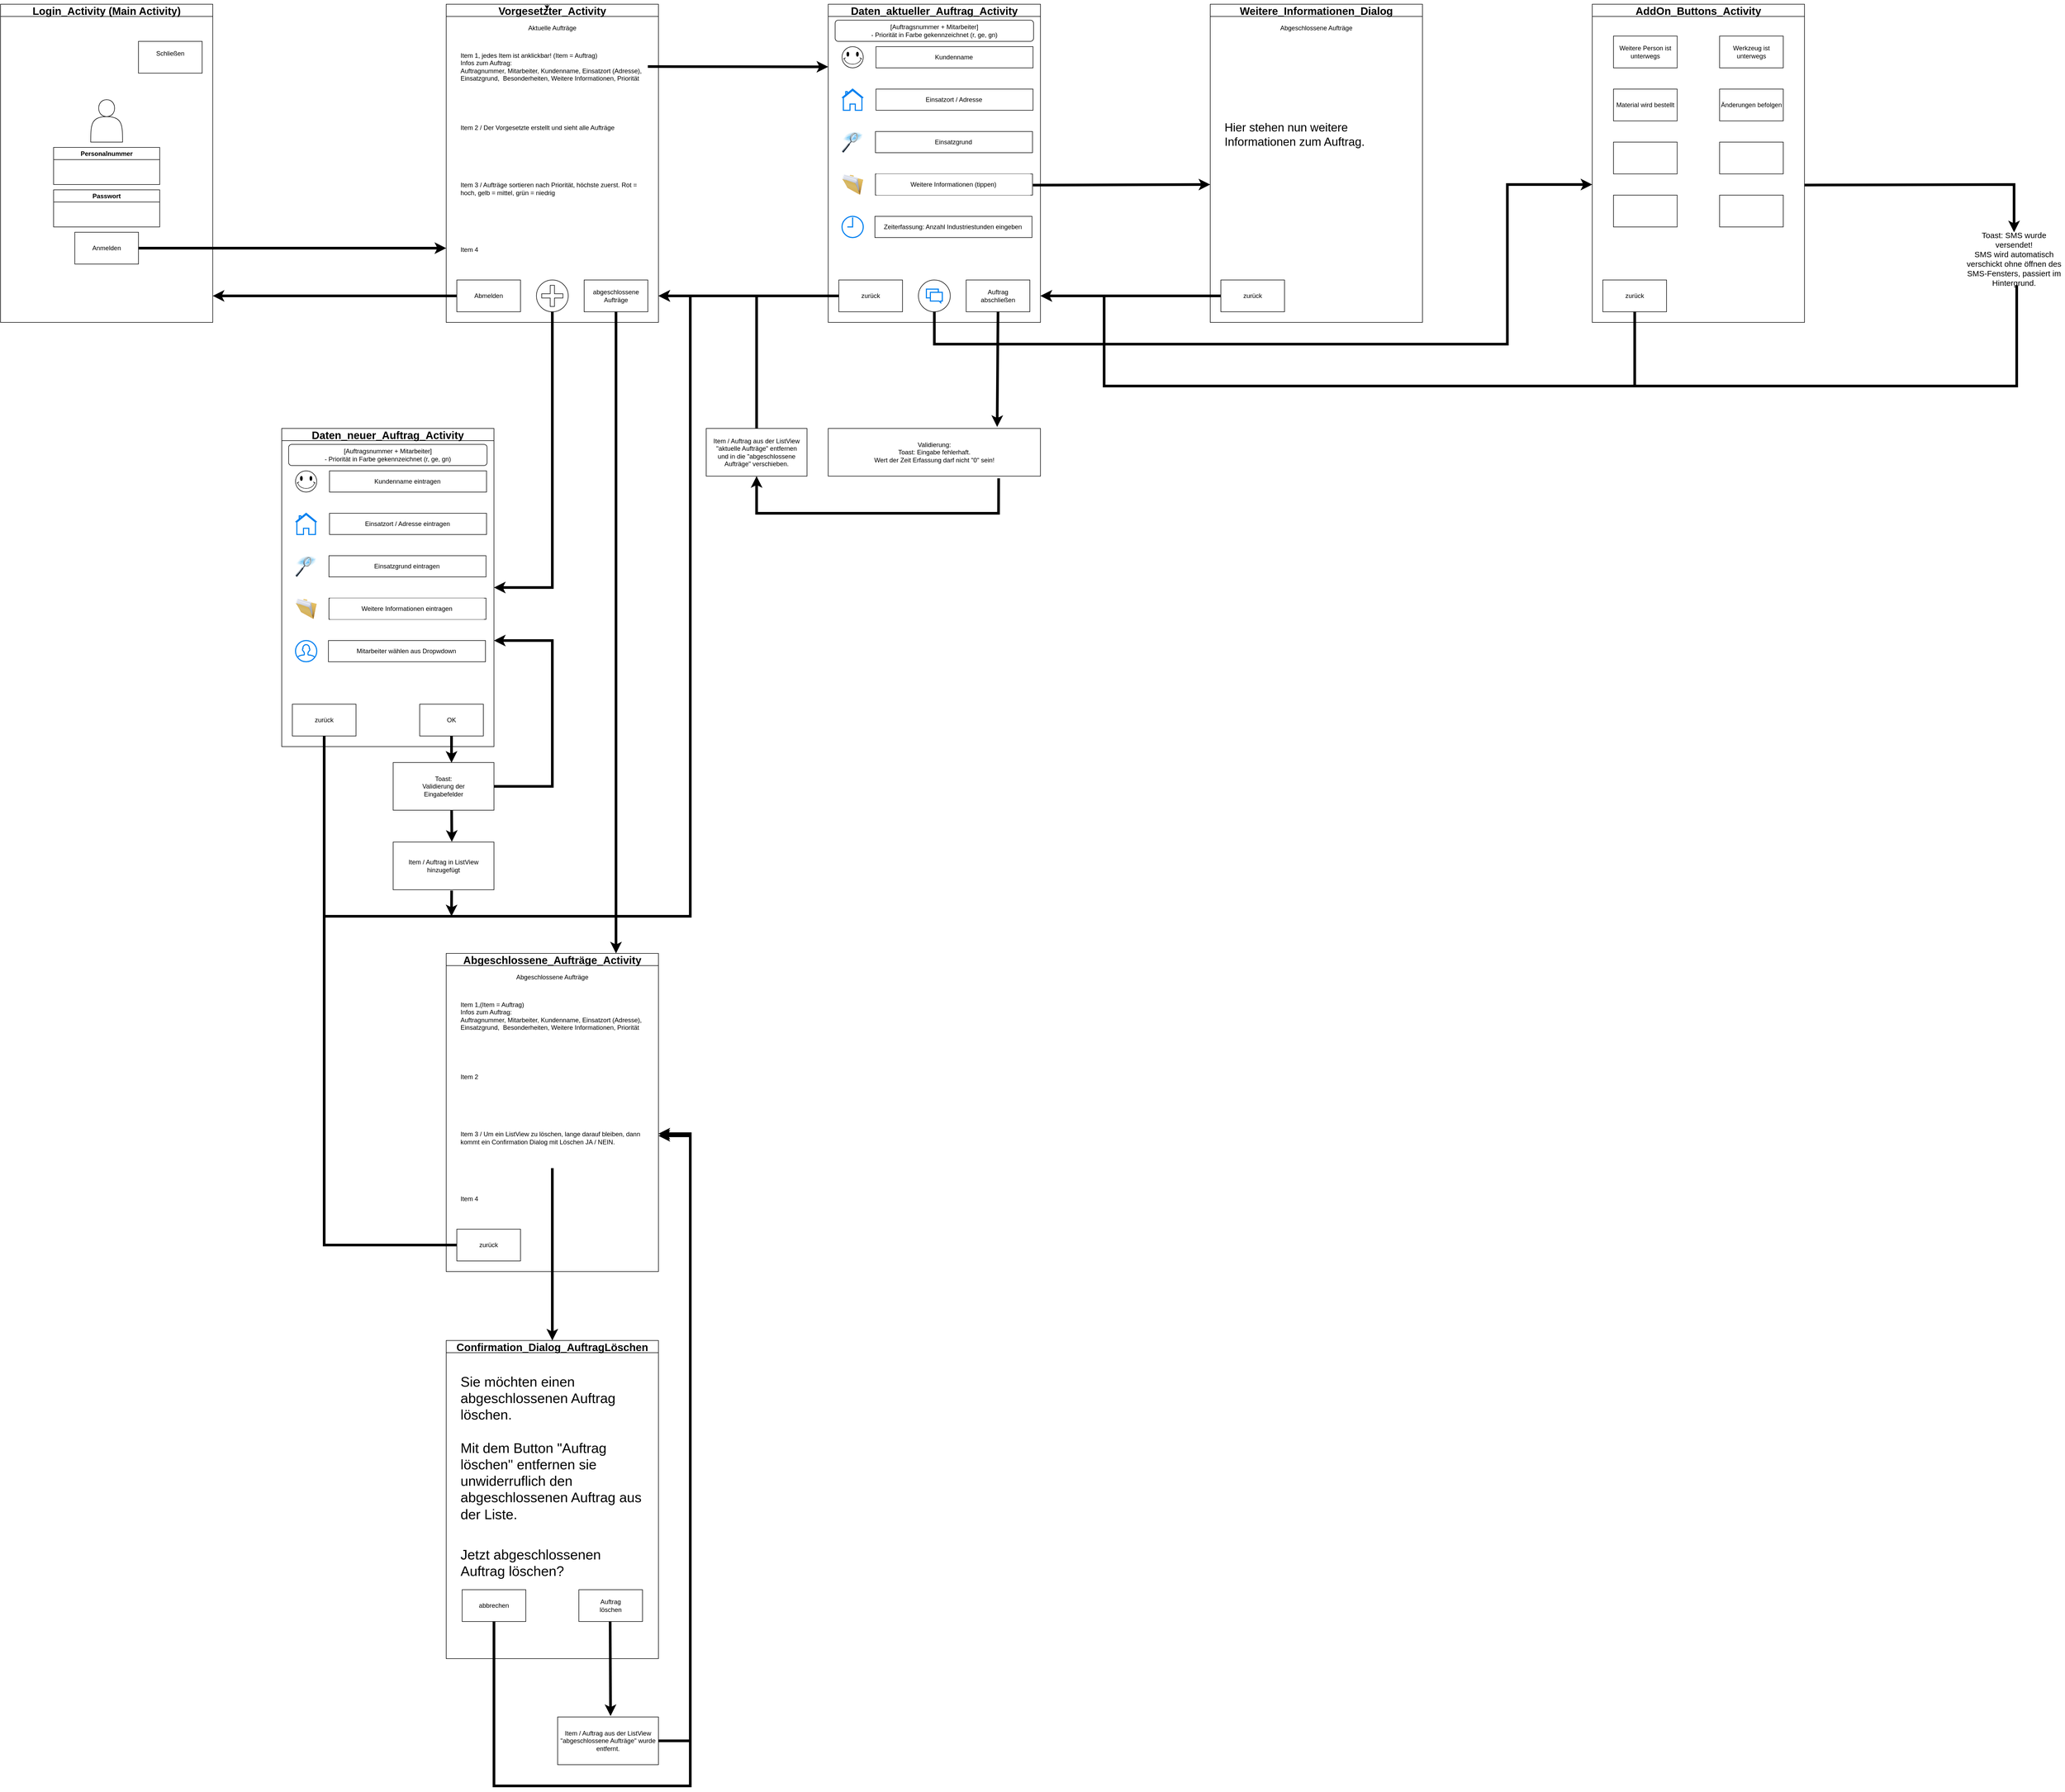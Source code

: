 <mxfile version="27.1.1">
  <diagram name="Seite-1" id="q45klhuyzcTbM1bhxWnL">
    <mxGraphModel dx="1426" dy="825" grid="1" gridSize="10" guides="1" tooltips="1" connect="1" arrows="1" fold="1" page="1" pageScale="1" pageWidth="827" pageHeight="1169" math="0" shadow="0">
      <root>
        <mxCell id="0" />
        <mxCell id="1" parent="0" />
        <mxCell id="BAsy4r-Fp_admPy9bLmb-1" value="&lt;font style=&quot;font-size: 20px;&quot;&gt;Login_Activity (Main Activity)&lt;/font&gt;" style="swimlane;whiteSpace=wrap;html=1;" parent="1" vertex="1">
          <mxGeometry x="80" y="40" width="400" height="600" as="geometry" />
        </mxCell>
        <mxCell id="BAsy4r-Fp_admPy9bLmb-2" value="" style="shape=actor;whiteSpace=wrap;html=1;" parent="BAsy4r-Fp_admPy9bLmb-1" vertex="1">
          <mxGeometry x="170" y="180" width="60" height="80" as="geometry" />
        </mxCell>
        <mxCell id="BAsy4r-Fp_admPy9bLmb-3" value="Personalnummer" style="swimlane;whiteSpace=wrap;html=1;startSize=23;" parent="BAsy4r-Fp_admPy9bLmb-1" vertex="1">
          <mxGeometry x="100" y="270" width="200" height="70" as="geometry" />
        </mxCell>
        <mxCell id="BAsy4r-Fp_admPy9bLmb-4" value="Passwort" style="swimlane;whiteSpace=wrap;html=1;" parent="BAsy4r-Fp_admPy9bLmb-1" vertex="1">
          <mxGeometry x="100" y="350" width="200" height="70" as="geometry" />
        </mxCell>
        <mxCell id="BAsy4r-Fp_admPy9bLmb-19" value="Anmelden" style="rounded=0;whiteSpace=wrap;html=1;" parent="BAsy4r-Fp_admPy9bLmb-1" vertex="1">
          <mxGeometry x="140" y="430" width="120" height="60" as="geometry" />
        </mxCell>
        <mxCell id="4zlEaKANR4coaXXzDVKp-1" value="Schließen&lt;div&gt;&lt;br&gt;&lt;/div&gt;" style="rounded=0;whiteSpace=wrap;html=1;" vertex="1" parent="BAsy4r-Fp_admPy9bLmb-1">
          <mxGeometry x="260" y="70" width="120" height="60" as="geometry" />
        </mxCell>
        <mxCell id="BAsy4r-Fp_admPy9bLmb-5" value="&lt;font style=&quot;font-size: 20px;&quot;&gt;Vorgesetzt&lt;/font&gt;&lt;span style=&quot;font-size: 20px; background-color: transparent; color: light-dark(rgb(0, 0, 0), rgb(255, 255, 255));&quot;&gt;er_Activity&lt;/span&gt;" style="swimlane;whiteSpace=wrap;html=1;" parent="1" vertex="1">
          <mxGeometry x="920" y="40" width="400" height="600" as="geometry" />
        </mxCell>
        <mxCell id="BAsy4r-Fp_admPy9bLmb-6" value="" style="shape=table;startSize=0;container=1;collapsible=0;childLayout=tableLayout;fontSize=11;fillColor=none;strokeColor=none;" parent="BAsy4r-Fp_admPy9bLmb-5" vertex="1">
          <mxGeometry x="20" y="60" width="360" height="460" as="geometry" />
        </mxCell>
        <mxCell id="BAsy4r-Fp_admPy9bLmb-7" value="" style="shape=tableRow;horizontal=0;startSize=0;swimlaneHead=0;swimlaneBody=0;strokeColor=inherit;top=0;left=0;bottom=0;right=0;collapsible=0;dropTarget=0;fillColor=light-dark(#FFFFFF,#E6D0DE);points=[[0,0.5],[1,0.5]];portConstraint=eastwest;fontSize=16;" parent="BAsy4r-Fp_admPy9bLmb-6" vertex="1">
          <mxGeometry width="360" height="115" as="geometry" />
        </mxCell>
        <mxCell id="BAsy4r-Fp_admPy9bLmb-8" value="Item 1, jedes Item ist anklickbar! (Item = Auftrag)&lt;br&gt;Infos zum Auftrag:&lt;br&gt;Auftragnummer, Mitarbeiter, Kundenname, Einsatzort (Adresse), Einsatzgrund,&amp;nbsp; Besonderheiten, Weitere Informationen, Priorität" style="shape=partialRectangle;html=1;whiteSpace=wrap;connectable=0;strokeColor=inherit;overflow=hidden;fillColor=none;top=0;left=0;bottom=0;right=0;pointerEvents=1;fontSize=12;align=left;spacingLeft=5;fontColor=light-dark(#000000,#000000);" parent="BAsy4r-Fp_admPy9bLmb-7" vertex="1">
          <mxGeometry width="360" height="115" as="geometry">
            <mxRectangle width="360" height="115" as="alternateBounds" />
          </mxGeometry>
        </mxCell>
        <mxCell id="BAsy4r-Fp_admPy9bLmb-9" value="" style="shape=tableRow;horizontal=0;startSize=0;swimlaneHead=0;swimlaneBody=0;strokeColor=inherit;top=0;left=0;bottom=0;right=0;collapsible=0;dropTarget=0;fillColor=none;points=[[0,0.5],[1,0.5]];portConstraint=eastwest;fontSize=16;" parent="BAsy4r-Fp_admPy9bLmb-6" vertex="1">
          <mxGeometry y="115" width="360" height="115" as="geometry" />
        </mxCell>
        <mxCell id="BAsy4r-Fp_admPy9bLmb-10" value="Item 2 / Der Vorgesetzte erstellt und sieht alle Aufträge" style="shape=partialRectangle;html=1;whiteSpace=wrap;connectable=0;strokeColor=inherit;overflow=hidden;fillColor=none;top=0;left=0;bottom=0;right=0;pointerEvents=1;fontSize=12;align=left;spacingLeft=5;" parent="BAsy4r-Fp_admPy9bLmb-9" vertex="1">
          <mxGeometry width="360" height="115" as="geometry">
            <mxRectangle width="360" height="115" as="alternateBounds" />
          </mxGeometry>
        </mxCell>
        <mxCell id="BAsy4r-Fp_admPy9bLmb-11" value="" style="shape=tableRow;horizontal=0;startSize=0;swimlaneHead=0;swimlaneBody=0;strokeColor=inherit;top=0;left=0;bottom=0;right=0;collapsible=0;dropTarget=0;fillColor=none;points=[[0,0.5],[1,0.5]];portConstraint=eastwest;fontSize=16;" parent="BAsy4r-Fp_admPy9bLmb-6" vertex="1">
          <mxGeometry y="230" width="360" height="115" as="geometry" />
        </mxCell>
        <mxCell id="BAsy4r-Fp_admPy9bLmb-12" value="Item 3 / Aufträge sortieren nach Priorität, höchste zuerst. Rot = hoch, gelb = mittel, grün = niedrig" style="shape=partialRectangle;html=1;whiteSpace=wrap;connectable=0;strokeColor=inherit;overflow=hidden;fillColor=none;top=0;left=0;bottom=0;right=0;pointerEvents=1;fontSize=12;align=left;spacingLeft=5;" parent="BAsy4r-Fp_admPy9bLmb-11" vertex="1">
          <mxGeometry width="360" height="115" as="geometry">
            <mxRectangle width="360" height="115" as="alternateBounds" />
          </mxGeometry>
        </mxCell>
        <mxCell id="BAsy4r-Fp_admPy9bLmb-13" style="shape=tableRow;horizontal=0;startSize=0;swimlaneHead=0;swimlaneBody=0;strokeColor=inherit;top=0;left=0;bottom=0;right=0;collapsible=0;dropTarget=0;fillColor=none;points=[[0,0.5],[1,0.5]];portConstraint=eastwest;fontSize=16;" parent="BAsy4r-Fp_admPy9bLmb-6" vertex="1">
          <mxGeometry y="345" width="360" height="115" as="geometry" />
        </mxCell>
        <mxCell id="BAsy4r-Fp_admPy9bLmb-14" value="Item 4" style="shape=partialRectangle;html=1;whiteSpace=wrap;connectable=0;strokeColor=inherit;overflow=hidden;fillColor=none;top=0;left=0;bottom=0;right=0;pointerEvents=1;fontSize=12;align=left;spacingLeft=5;" parent="BAsy4r-Fp_admPy9bLmb-13" vertex="1">
          <mxGeometry width="360" height="115" as="geometry">
            <mxRectangle width="360" height="115" as="alternateBounds" />
          </mxGeometry>
        </mxCell>
        <mxCell id="BAsy4r-Fp_admPy9bLmb-15" value="Aktuelle Aufträge" style="text;html=1;align=center;verticalAlign=middle;whiteSpace=wrap;rounded=0;" parent="BAsy4r-Fp_admPy9bLmb-5" vertex="1">
          <mxGeometry x="90" y="30" width="220" height="30" as="geometry" />
        </mxCell>
        <mxCell id="BAsy4r-Fp_admPy9bLmb-16" value="" style="rounded=0;whiteSpace=wrap;html=1;" parent="BAsy4r-Fp_admPy9bLmb-5" vertex="1">
          <mxGeometry x="260" y="520" width="120" height="60" as="geometry" />
        </mxCell>
        <mxCell id="BAsy4r-Fp_admPy9bLmb-17" value="abgeschlossene Aufträge" style="text;html=1;align=center;verticalAlign=middle;whiteSpace=wrap;rounded=0;" parent="BAsy4r-Fp_admPy9bLmb-5" vertex="1">
          <mxGeometry x="290" y="535" width="60" height="30" as="geometry" />
        </mxCell>
        <mxCell id="BAsy4r-Fp_admPy9bLmb-18" value="Abmelden" style="rounded=0;whiteSpace=wrap;html=1;" parent="BAsy4r-Fp_admPy9bLmb-5" vertex="1">
          <mxGeometry x="20" y="520" width="120" height="60" as="geometry" />
        </mxCell>
        <mxCell id="dFEvGEdWLD-lWp0vgU-f-5" value="" style="ellipse;whiteSpace=wrap;html=1;aspect=fixed;" parent="BAsy4r-Fp_admPy9bLmb-5" vertex="1">
          <mxGeometry x="170" y="520" width="60" height="60" as="geometry" />
        </mxCell>
        <mxCell id="dFEvGEdWLD-lWp0vgU-f-7" value="" style="shape=cross;whiteSpace=wrap;html=1;fillColor=light-dark(#FFFFFF,#FF8000);" parent="BAsy4r-Fp_admPy9bLmb-5" vertex="1">
          <mxGeometry x="180" y="530" width="40" height="40" as="geometry" />
        </mxCell>
        <mxCell id="BAsy4r-Fp_admPy9bLmb-20" value="" style="endArrow=classic;html=1;rounded=0;exitX=1;exitY=0.5;exitDx=0;exitDy=0;strokeWidth=5;strokeColor=light-dark(#000000,#00CC00);" parent="1" source="BAsy4r-Fp_admPy9bLmb-19" edge="1">
          <mxGeometry width="50" height="50" relative="1" as="geometry">
            <mxPoint x="660" y="500" as="sourcePoint" />
            <mxPoint x="920" y="500" as="targetPoint" />
          </mxGeometry>
        </mxCell>
        <mxCell id="BAsy4r-Fp_admPy9bLmb-21" value="" style="endArrow=classic;html=1;rounded=0;strokeWidth=5;strokeColor=light-dark(#000000,#FF0000);" parent="1" edge="1">
          <mxGeometry width="50" height="50" relative="1" as="geometry">
            <mxPoint x="940" y="590" as="sourcePoint" />
            <mxPoint x="480" y="590" as="targetPoint" />
            <Array as="points" />
          </mxGeometry>
        </mxCell>
        <mxCell id="BAsy4r-Fp_admPy9bLmb-22" value="&lt;font style=&quot;font-size: 20px;&quot;&gt;Daten_aktueller_Auftrag_Activity&lt;/font&gt;" style="swimlane;whiteSpace=wrap;html=1;" parent="1" vertex="1">
          <mxGeometry x="1640" y="40" width="400" height="600" as="geometry" />
        </mxCell>
        <mxCell id="BAsy4r-Fp_admPy9bLmb-36" value="" style="rounded=0;whiteSpace=wrap;html=1;" parent="BAsy4r-Fp_admPy9bLmb-22" vertex="1">
          <mxGeometry x="20" y="520" width="120" height="60" as="geometry" />
        </mxCell>
        <mxCell id="BAsy4r-Fp_admPy9bLmb-37" value="zurück" style="text;html=1;align=center;verticalAlign=middle;whiteSpace=wrap;rounded=0;" parent="BAsy4r-Fp_admPy9bLmb-22" vertex="1">
          <mxGeometry x="50" y="535" width="60" height="30" as="geometry" />
        </mxCell>
        <mxCell id="BAsy4r-Fp_admPy9bLmb-38" value="Auftrag&lt;br&gt;abschließen" style="rounded=0;whiteSpace=wrap;html=1;" parent="BAsy4r-Fp_admPy9bLmb-22" vertex="1">
          <mxGeometry x="260" y="520" width="120" height="60" as="geometry" />
        </mxCell>
        <mxCell id="BAsy4r-Fp_admPy9bLmb-55" value="[Auftragsnummer + Mitarbeiter]&lt;div&gt;- Priorität in Farbe gekennzeichnet (r, ge, gn)&lt;/div&gt;" style="rounded=1;whiteSpace=wrap;html=1;" parent="BAsy4r-Fp_admPy9bLmb-22" vertex="1">
          <mxGeometry x="13" y="30" width="374" height="40" as="geometry" />
        </mxCell>
        <mxCell id="BAsy4r-Fp_admPy9bLmb-70" value="" style="verticalLabelPosition=bottom;verticalAlign=top;html=1;shape=mxgraph.basic.smiley" parent="BAsy4r-Fp_admPy9bLmb-22" vertex="1">
          <mxGeometry x="26" y="80" width="40" height="40" as="geometry" />
        </mxCell>
        <mxCell id="BAsy4r-Fp_admPy9bLmb-71" value="" style="verticalLabelPosition=bottom;verticalAlign=top;html=1;shape=mxgraph.basic.rect;fillColor2=none;strokeWidth=1;size=20;indent=5;" parent="BAsy4r-Fp_admPy9bLmb-22" vertex="1">
          <mxGeometry x="90" y="80" width="296" height="40" as="geometry" />
        </mxCell>
        <mxCell id="BAsy4r-Fp_admPy9bLmb-72" value="Kundenname" style="text;html=1;align=center;verticalAlign=middle;whiteSpace=wrap;rounded=0;" parent="BAsy4r-Fp_admPy9bLmb-22" vertex="1">
          <mxGeometry x="92" y="80" width="290" height="40" as="geometry" />
        </mxCell>
        <mxCell id="BAsy4r-Fp_admPy9bLmb-73" value="" style="html=1;verticalLabelPosition=bottom;align=center;labelBackgroundColor=#ffffff;verticalAlign=top;strokeWidth=2;strokeColor=#0080F0;shadow=0;dashed=0;shape=mxgraph.ios7.icons.home;" parent="BAsy4r-Fp_admPy9bLmb-22" vertex="1">
          <mxGeometry x="26" y="160" width="40" height="40" as="geometry" />
        </mxCell>
        <mxCell id="BAsy4r-Fp_admPy9bLmb-74" value="" style="verticalLabelPosition=bottom;verticalAlign=top;html=1;shape=mxgraph.basic.rect;fillColor2=none;strokeWidth=1;size=20;indent=5;" parent="BAsy4r-Fp_admPy9bLmb-22" vertex="1">
          <mxGeometry x="90" y="160" width="296" height="40" as="geometry" />
        </mxCell>
        <mxCell id="BAsy4r-Fp_admPy9bLmb-75" value="Einsatzort / Adresse" style="text;html=1;align=center;verticalAlign=middle;whiteSpace=wrap;rounded=0;" parent="BAsy4r-Fp_admPy9bLmb-22" vertex="1">
          <mxGeometry x="92" y="160" width="290" height="40" as="geometry" />
        </mxCell>
        <mxCell id="YchgpamfZrBK3KYgUq9f-1" value="" style="image;html=1;image=img/lib/clip_art/computers/Data_Filtering_128x128.png" parent="BAsy4r-Fp_admPy9bLmb-22" vertex="1">
          <mxGeometry x="26" y="240" width="40" height="40" as="geometry" />
        </mxCell>
        <mxCell id="YchgpamfZrBK3KYgUq9f-2" value="" style="verticalLabelPosition=bottom;verticalAlign=top;html=1;shape=mxgraph.basic.rect;fillColor2=none;strokeWidth=1;size=20;indent=5;" parent="BAsy4r-Fp_admPy9bLmb-22" vertex="1">
          <mxGeometry x="89" y="240" width="296" height="40" as="geometry" />
        </mxCell>
        <mxCell id="YchgpamfZrBK3KYgUq9f-3" value="Einsatzgrund" style="text;html=1;align=center;verticalAlign=middle;whiteSpace=wrap;rounded=0;" parent="BAsy4r-Fp_admPy9bLmb-22" vertex="1">
          <mxGeometry x="91" y="240" width="290" height="40" as="geometry" />
        </mxCell>
        <mxCell id="YchgpamfZrBK3KYgUq9f-4" value="" style="image;html=1;image=img/lib/clip_art/general/Full_Folder_128x128.png" parent="BAsy4r-Fp_admPy9bLmb-22" vertex="1">
          <mxGeometry x="26" y="320" width="40" height="40" as="geometry" />
        </mxCell>
        <mxCell id="YchgpamfZrBK3KYgUq9f-5" value="" style="verticalLabelPosition=bottom;verticalAlign=top;html=1;shape=mxgraph.basic.rect;fillColor2=none;strokeWidth=1;size=20;indent=5;" parent="BAsy4r-Fp_admPy9bLmb-22" vertex="1">
          <mxGeometry x="89" y="320" width="296" height="40" as="geometry" />
        </mxCell>
        <mxCell id="YchgpamfZrBK3KYgUq9f-6" value="&lt;font style=&quot;color: light-dark(rgb(0, 0, 0), rgb(0, 0, 0));&quot;&gt;Weitere Informationen (tippen)&lt;/font&gt;" style="text;html=1;align=center;verticalAlign=middle;whiteSpace=wrap;rounded=0;glass=0;shadow=0;fillColor=light-dark(#FFFFFF,#E6D0DE);" parent="BAsy4r-Fp_admPy9bLmb-22" vertex="1">
          <mxGeometry x="91" y="320" width="290" height="40" as="geometry" />
        </mxCell>
        <mxCell id="YchgpamfZrBK3KYgUq9f-8" value="" style="html=1;verticalLabelPosition=bottom;align=center;labelBackgroundColor=#ffffff;verticalAlign=top;strokeWidth=2;strokeColor=#0080F0;shadow=0;dashed=0;shape=mxgraph.ios7.icons.clock;" parent="BAsy4r-Fp_admPy9bLmb-22" vertex="1">
          <mxGeometry x="26" y="400" width="40" height="40" as="geometry" />
        </mxCell>
        <mxCell id="YchgpamfZrBK3KYgUq9f-9" value="" style="verticalLabelPosition=bottom;verticalAlign=top;html=1;shape=mxgraph.basic.rect;fillColor2=none;strokeWidth=1;size=20;indent=5;" parent="BAsy4r-Fp_admPy9bLmb-22" vertex="1">
          <mxGeometry x="88" y="400" width="296" height="40" as="geometry" />
        </mxCell>
        <mxCell id="YchgpamfZrBK3KYgUq9f-10" value="Zeiterfassung: Anzahl Industriestunden eingeben" style="text;html=1;align=center;verticalAlign=middle;whiteSpace=wrap;rounded=0;" parent="BAsy4r-Fp_admPy9bLmb-22" vertex="1">
          <mxGeometry x="90" y="400" width="290" height="40" as="geometry" />
        </mxCell>
        <mxCell id="rlCjzJ0KpCIIINyGwEyJ-18" value="" style="ellipse;whiteSpace=wrap;html=1;aspect=fixed;" parent="BAsy4r-Fp_admPy9bLmb-22" vertex="1">
          <mxGeometry x="170" y="520" width="60" height="60" as="geometry" />
        </mxCell>
        <mxCell id="rlCjzJ0KpCIIINyGwEyJ-20" value="" style="html=1;verticalLabelPosition=bottom;align=center;labelBackgroundColor=#ffffff;verticalAlign=top;strokeWidth=2;strokeColor=#0080F0;shadow=0;dashed=0;shape=mxgraph.ios7.icons.messages;" parent="BAsy4r-Fp_admPy9bLmb-22" vertex="1">
          <mxGeometry x="185" y="537.25" width="30" height="25.5" as="geometry" />
        </mxCell>
        <mxCell id="BAsy4r-Fp_admPy9bLmb-39" value="&lt;font style=&quot;font-size: 20px;&quot;&gt;Abgeschlossene_Aufträge_Activity&lt;/font&gt;" style="swimlane;whiteSpace=wrap;html=1;" parent="1" vertex="1">
          <mxGeometry x="920" y="1830" width="400" height="600" as="geometry" />
        </mxCell>
        <mxCell id="BAsy4r-Fp_admPy9bLmb-40" value="Abgeschlossene Aufträge" style="text;html=1;align=center;verticalAlign=middle;whiteSpace=wrap;rounded=0;" parent="BAsy4r-Fp_admPy9bLmb-39" vertex="1">
          <mxGeometry x="90" y="30" width="220" height="30" as="geometry" />
        </mxCell>
        <mxCell id="BAsy4r-Fp_admPy9bLmb-41" value="" style="rounded=0;whiteSpace=wrap;html=1;" parent="BAsy4r-Fp_admPy9bLmb-39" vertex="1">
          <mxGeometry x="20" y="520" width="120" height="60" as="geometry" />
        </mxCell>
        <mxCell id="BAsy4r-Fp_admPy9bLmb-42" value="zurück" style="text;html=1;align=center;verticalAlign=middle;whiteSpace=wrap;rounded=0;" parent="BAsy4r-Fp_admPy9bLmb-39" vertex="1">
          <mxGeometry x="50" y="535" width="60" height="30" as="geometry" />
        </mxCell>
        <mxCell id="BAsy4r-Fp_admPy9bLmb-43" value="" style="shape=table;startSize=0;container=1;collapsible=0;childLayout=tableLayout;fontSize=11;fillColor=none;strokeColor=none;" parent="BAsy4r-Fp_admPy9bLmb-39" vertex="1">
          <mxGeometry x="20" y="60" width="360" height="460" as="geometry" />
        </mxCell>
        <mxCell id="BAsy4r-Fp_admPy9bLmb-44" value="" style="shape=tableRow;horizontal=0;startSize=0;swimlaneHead=0;swimlaneBody=0;strokeColor=inherit;top=0;left=0;bottom=0;right=0;collapsible=0;dropTarget=0;fillColor=light-dark(#FFFFFF,#E6D0DE);points=[[0,0.5],[1,0.5]];portConstraint=eastwest;fontSize=16;" parent="BAsy4r-Fp_admPy9bLmb-43" vertex="1">
          <mxGeometry width="360" height="115" as="geometry" />
        </mxCell>
        <mxCell id="BAsy4r-Fp_admPy9bLmb-45" value="Item 1,(Item = Auftrag)&lt;br&gt;Infos zum Auftrag:&lt;br&gt;Auftragnummer, Mitarbeiter, Kundenname, Einsatzort (Adresse), Einsatzgrund,&amp;nbsp; Besonderheiten, Weitere Informationen, Priorität" style="shape=partialRectangle;html=1;whiteSpace=wrap;connectable=0;strokeColor=inherit;overflow=hidden;fillColor=none;top=0;left=0;bottom=0;right=0;pointerEvents=1;fontSize=12;align=left;spacingLeft=5;fontColor=light-dark(#000000,#000000);" parent="BAsy4r-Fp_admPy9bLmb-44" vertex="1">
          <mxGeometry width="360" height="115" as="geometry">
            <mxRectangle width="360" height="115" as="alternateBounds" />
          </mxGeometry>
        </mxCell>
        <mxCell id="BAsy4r-Fp_admPy9bLmb-46" value="" style="shape=tableRow;horizontal=0;startSize=0;swimlaneHead=0;swimlaneBody=0;strokeColor=inherit;top=0;left=0;bottom=0;right=0;collapsible=0;dropTarget=0;fillColor=none;points=[[0,0.5],[1,0.5]];portConstraint=eastwest;fontSize=16;" parent="BAsy4r-Fp_admPy9bLmb-43" vertex="1">
          <mxGeometry y="115" width="360" height="115" as="geometry" />
        </mxCell>
        <mxCell id="BAsy4r-Fp_admPy9bLmb-47" value="Item 2" style="shape=partialRectangle;html=1;whiteSpace=wrap;connectable=0;strokeColor=inherit;overflow=hidden;fillColor=none;top=0;left=0;bottom=0;right=0;pointerEvents=1;fontSize=12;align=left;spacingLeft=5;" parent="BAsy4r-Fp_admPy9bLmb-46" vertex="1">
          <mxGeometry width="360" height="115" as="geometry">
            <mxRectangle width="360" height="115" as="alternateBounds" />
          </mxGeometry>
        </mxCell>
        <mxCell id="BAsy4r-Fp_admPy9bLmb-48" value="" style="shape=tableRow;horizontal=0;startSize=0;swimlaneHead=0;swimlaneBody=0;strokeColor=inherit;top=0;left=0;bottom=0;right=0;collapsible=0;dropTarget=0;fillColor=light-dark(#FFFFFF,#FF3399);points=[[0,0.5],[1,0.5]];portConstraint=eastwest;fontSize=16;" parent="BAsy4r-Fp_admPy9bLmb-43" vertex="1">
          <mxGeometry y="230" width="360" height="115" as="geometry" />
        </mxCell>
        <mxCell id="BAsy4r-Fp_admPy9bLmb-49" value="&lt;font style=&quot;color: light-dark(rgb(0, 0, 0), rgb(0, 0, 0));&quot;&gt;Item 3 / Um ein ListView zu löschen, lange darauf bleiben, dann kommt ein Confirmation Dialog mit Löschen JA / NEIN.&lt;/font&gt;" style="shape=partialRectangle;html=1;whiteSpace=wrap;connectable=0;strokeColor=inherit;overflow=hidden;fillColor=none;top=0;left=0;bottom=0;right=0;pointerEvents=1;fontSize=12;align=left;spacingLeft=5;" parent="BAsy4r-Fp_admPy9bLmb-48" vertex="1">
          <mxGeometry width="360" height="115" as="geometry">
            <mxRectangle width="360" height="115" as="alternateBounds" />
          </mxGeometry>
        </mxCell>
        <mxCell id="BAsy4r-Fp_admPy9bLmb-50" style="shape=tableRow;horizontal=0;startSize=0;swimlaneHead=0;swimlaneBody=0;strokeColor=inherit;top=0;left=0;bottom=0;right=0;collapsible=0;dropTarget=0;fillColor=none;points=[[0,0.5],[1,0.5]];portConstraint=eastwest;fontSize=16;" parent="BAsy4r-Fp_admPy9bLmb-43" vertex="1">
          <mxGeometry y="345" width="360" height="115" as="geometry" />
        </mxCell>
        <mxCell id="BAsy4r-Fp_admPy9bLmb-51" value="Item 4" style="shape=partialRectangle;html=1;whiteSpace=wrap;connectable=0;strokeColor=inherit;overflow=hidden;fillColor=none;top=0;left=0;bottom=0;right=0;pointerEvents=1;fontSize=12;align=left;spacingLeft=5;" parent="BAsy4r-Fp_admPy9bLmb-50" vertex="1">
          <mxGeometry width="360" height="115" as="geometry">
            <mxRectangle width="360" height="115" as="alternateBounds" />
          </mxGeometry>
        </mxCell>
        <mxCell id="BAsy4r-Fp_admPy9bLmb-52" value="" style="endArrow=classic;html=1;rounded=0;exitX=1;exitY=0.5;exitDx=0;exitDy=0;strokeWidth=5;strokeColor=light-dark(#000000,#00FFFF);" parent="1" source="BAsy4r-Fp_admPy9bLmb-7" edge="1">
          <mxGeometry width="50" height="50" relative="1" as="geometry">
            <mxPoint x="1450" y="430" as="sourcePoint" />
            <mxPoint x="1640" y="158" as="targetPoint" />
            <Array as="points" />
          </mxGeometry>
        </mxCell>
        <mxCell id="BAsy4r-Fp_admPy9bLmb-54" value="" style="endArrow=classic;html=1;rounded=0;exitX=0;exitY=0.5;exitDx=0;exitDy=0;strokeWidth=5;strokeColor=light-dark(#000000,#6666FF);" parent="1" source="BAsy4r-Fp_admPy9bLmb-36" edge="1">
          <mxGeometry width="50" height="50" relative="1" as="geometry">
            <mxPoint x="1780" y="890" as="sourcePoint" />
            <mxPoint x="1320" y="590" as="targetPoint" />
            <Array as="points">
              <mxPoint x="1530" y="590" />
              <mxPoint x="1390" y="590" />
            </Array>
          </mxGeometry>
        </mxCell>
        <mxCell id="YchgpamfZrBK3KYgUq9f-11" value="" style="endArrow=classic;html=1;rounded=0;strokeWidth=5;strokeColor=light-dark(#000000,#00FFFF);exitX=1.003;exitY=0.529;exitDx=0;exitDy=0;exitPerimeter=0;" parent="1" source="YchgpamfZrBK3KYgUq9f-5" edge="1">
          <mxGeometry width="50" height="50" relative="1" as="geometry">
            <mxPoint x="2040" y="380" as="sourcePoint" />
            <mxPoint x="2360" y="380" as="targetPoint" />
            <Array as="points" />
          </mxGeometry>
        </mxCell>
        <mxCell id="YchgpamfZrBK3KYgUq9f-12" value="&lt;font style=&quot;font-size: 20px;&quot;&gt;Weitere_Informationen_Dialog&lt;/font&gt;" style="swimlane;whiteSpace=wrap;html=1;startSize=23;" parent="1" vertex="1">
          <mxGeometry x="2360" y="40" width="400" height="600" as="geometry" />
        </mxCell>
        <mxCell id="YchgpamfZrBK3KYgUq9f-13" value="Abgeschlossene Aufträge" style="text;html=1;align=center;verticalAlign=middle;whiteSpace=wrap;rounded=0;" parent="YchgpamfZrBK3KYgUq9f-12" vertex="1">
          <mxGeometry x="90" y="30" width="220" height="30" as="geometry" />
        </mxCell>
        <mxCell id="YchgpamfZrBK3KYgUq9f-14" value="" style="rounded=0;whiteSpace=wrap;html=1;" parent="YchgpamfZrBK3KYgUq9f-12" vertex="1">
          <mxGeometry x="20" y="520" width="120" height="60" as="geometry" />
        </mxCell>
        <mxCell id="YchgpamfZrBK3KYgUq9f-15" value="zurück" style="text;html=1;align=center;verticalAlign=middle;whiteSpace=wrap;rounded=0;" parent="YchgpamfZrBK3KYgUq9f-12" vertex="1">
          <mxGeometry x="50" y="535" width="60" height="30" as="geometry" />
        </mxCell>
        <mxCell id="YchgpamfZrBK3KYgUq9f-16" value="" style="shape=table;startSize=0;container=1;collapsible=0;childLayout=tableLayout;fontSize=11;fillColor=none;strokeColor=none;" parent="YchgpamfZrBK3KYgUq9f-12" vertex="1">
          <mxGeometry x="20" y="60" width="360" height="420" as="geometry" />
        </mxCell>
        <mxCell id="YchgpamfZrBK3KYgUq9f-17" value="" style="shape=tableRow;horizontal=0;startSize=0;swimlaneHead=0;swimlaneBody=0;strokeColor=inherit;top=0;left=0;bottom=0;right=0;collapsible=0;dropTarget=0;fillColor=light-dark(#FFFFFF,#E6D0DE);points=[[0,0.5],[1,0.5]];portConstraint=eastwest;fontSize=16;" parent="YchgpamfZrBK3KYgUq9f-16" vertex="1">
          <mxGeometry width="360" height="371" as="geometry" />
        </mxCell>
        <mxCell id="YchgpamfZrBK3KYgUq9f-18" value="&lt;span style=&quot;font-size: 22px;&quot;&gt;Hier stehen nun weitere Informationen zum Auftrag.&lt;/span&gt;" style="shape=partialRectangle;html=1;whiteSpace=wrap;connectable=0;strokeColor=inherit;overflow=hidden;fillColor=none;top=0;left=0;bottom=0;right=0;pointerEvents=1;fontSize=12;align=left;spacingLeft=5;fontColor=light-dark(#000000,#000000);" parent="YchgpamfZrBK3KYgUq9f-17" vertex="1">
          <mxGeometry width="360" height="371" as="geometry">
            <mxRectangle width="360" height="371" as="alternateBounds" />
          </mxGeometry>
        </mxCell>
        <mxCell id="YchgpamfZrBK3KYgUq9f-19" value="" style="shape=tableRow;horizontal=0;startSize=0;swimlaneHead=0;swimlaneBody=0;strokeColor=inherit;top=0;left=0;bottom=0;right=0;collapsible=0;dropTarget=0;fillColor=none;points=[[0,0.5],[1,0.5]];portConstraint=eastwest;fontSize=16;" parent="YchgpamfZrBK3KYgUq9f-16" vertex="1">
          <mxGeometry y="371" width="360" height="16" as="geometry" />
        </mxCell>
        <mxCell id="YchgpamfZrBK3KYgUq9f-20" value="" style="shape=partialRectangle;html=1;whiteSpace=wrap;connectable=0;strokeColor=inherit;overflow=hidden;fillColor=none;top=0;left=0;bottom=0;right=0;pointerEvents=1;fontSize=12;align=left;spacingLeft=5;" parent="YchgpamfZrBK3KYgUq9f-19" vertex="1">
          <mxGeometry width="360" height="16" as="geometry">
            <mxRectangle width="360" height="16" as="alternateBounds" />
          </mxGeometry>
        </mxCell>
        <mxCell id="YchgpamfZrBK3KYgUq9f-21" value="" style="shape=tableRow;horizontal=0;startSize=0;swimlaneHead=0;swimlaneBody=0;strokeColor=inherit;top=0;left=0;bottom=0;right=0;collapsible=0;dropTarget=0;fillColor=none;points=[[0,0.5],[1,0.5]];portConstraint=eastwest;fontSize=16;" parent="YchgpamfZrBK3KYgUq9f-16" vertex="1">
          <mxGeometry y="387" width="360" height="17" as="geometry" />
        </mxCell>
        <mxCell id="YchgpamfZrBK3KYgUq9f-22" value="" style="shape=partialRectangle;html=1;whiteSpace=wrap;connectable=0;strokeColor=inherit;overflow=hidden;fillColor=none;top=0;left=0;bottom=0;right=0;pointerEvents=1;fontSize=12;align=left;spacingLeft=5;" parent="YchgpamfZrBK3KYgUq9f-21" vertex="1">
          <mxGeometry width="360" height="17" as="geometry">
            <mxRectangle width="360" height="17" as="alternateBounds" />
          </mxGeometry>
        </mxCell>
        <mxCell id="YchgpamfZrBK3KYgUq9f-23" style="shape=tableRow;horizontal=0;startSize=0;swimlaneHead=0;swimlaneBody=0;strokeColor=inherit;top=0;left=0;bottom=0;right=0;collapsible=0;dropTarget=0;fillColor=none;points=[[0,0.5],[1,0.5]];portConstraint=eastwest;fontSize=16;" parent="YchgpamfZrBK3KYgUq9f-16" vertex="1">
          <mxGeometry y="404" width="360" height="16" as="geometry" />
        </mxCell>
        <mxCell id="YchgpamfZrBK3KYgUq9f-24" value="" style="shape=partialRectangle;html=1;whiteSpace=wrap;connectable=0;strokeColor=inherit;overflow=hidden;fillColor=none;top=0;left=0;bottom=0;right=0;pointerEvents=1;fontSize=12;align=left;spacingLeft=5;" parent="YchgpamfZrBK3KYgUq9f-23" vertex="1">
          <mxGeometry width="360" height="16" as="geometry">
            <mxRectangle width="360" height="16" as="alternateBounds" />
          </mxGeometry>
        </mxCell>
        <mxCell id="YchgpamfZrBK3KYgUq9f-25" value="" style="endArrow=classic;html=1;rounded=0;exitX=0;exitY=0.5;exitDx=0;exitDy=0;strokeWidth=5;strokeColor=light-dark(#000000,#6666FF);" parent="1" edge="1">
          <mxGeometry width="50" height="50" relative="1" as="geometry">
            <mxPoint x="2380" y="590" as="sourcePoint" />
            <mxPoint x="2040" y="590" as="targetPoint" />
            <Array as="points">
              <mxPoint x="2250" y="590" />
              <mxPoint x="2110" y="590" />
            </Array>
          </mxGeometry>
        </mxCell>
        <mxCell id="YchgpamfZrBK3KYgUq9f-43" value="" style="verticalLabelPosition=bottom;verticalAlign=top;html=1;shape=mxgraph.basic.rect;fillColor2=none;strokeWidth=1;size=20;indent=5;" parent="1" vertex="1">
          <mxGeometry x="1640" y="840" width="400" height="90" as="geometry" />
        </mxCell>
        <mxCell id="YchgpamfZrBK3KYgUq9f-44" value="&lt;div&gt;Validierung:&lt;/div&gt;Toast: Eingabe fehlerhaft.&lt;br&gt;Wert der Zeit Erfassung darf nicht &quot;0&quot; sein!" style="text;html=1;align=center;verticalAlign=middle;whiteSpace=wrap;rounded=0;" parent="1" vertex="1">
          <mxGeometry x="1640" y="840" width="400" height="90" as="geometry" />
        </mxCell>
        <mxCell id="YchgpamfZrBK3KYgUq9f-45" value="" style="endArrow=classic;html=1;rounded=0;strokeWidth=5;strokeColor=light-dark(#000000,#00FFFF);exitX=0.5;exitY=1;exitDx=0;exitDy=0;entryX=0.796;entryY=-0.032;entryDx=0;entryDy=0;entryPerimeter=0;" parent="1" source="BAsy4r-Fp_admPy9bLmb-38" target="YchgpamfZrBK3KYgUq9f-43" edge="1">
          <mxGeometry width="50" height="50" relative="1" as="geometry">
            <mxPoint x="2180" y="821" as="sourcePoint" />
            <mxPoint x="2514" y="820" as="targetPoint" />
            <Array as="points" />
          </mxGeometry>
        </mxCell>
        <mxCell id="YchgpamfZrBK3KYgUq9f-50" value="" style="endArrow=classic;html=1;rounded=0;exitX=0.803;exitY=1.044;exitDx=0;exitDy=0;strokeWidth=5;strokeColor=light-dark(#000000,#6666FF);entryX=0.5;entryY=1;entryDx=0;entryDy=0;exitPerimeter=0;" parent="1" source="YchgpamfZrBK3KYgUq9f-44" target="YchgpamfZrBK3KYgUq9f-52" edge="1">
          <mxGeometry width="50" height="50" relative="1" as="geometry">
            <mxPoint x="1950" y="1510" as="sourcePoint" />
            <mxPoint x="1540" y="1120" as="targetPoint" />
            <Array as="points">
              <mxPoint x="1961" y="1000" />
              <mxPoint x="1505" y="1000" />
            </Array>
          </mxGeometry>
        </mxCell>
        <mxCell id="YchgpamfZrBK3KYgUq9f-51" value="" style="verticalLabelPosition=bottom;verticalAlign=top;html=1;shape=mxgraph.basic.rect;fillColor2=none;strokeWidth=1;size=20;indent=5;" parent="1" vertex="1">
          <mxGeometry x="1410" y="840" width="190" height="90" as="geometry" />
        </mxCell>
        <mxCell id="YchgpamfZrBK3KYgUq9f-52" value="Item / Auftrag aus der ListView &quot;aktuelle Aufträge&quot; entfernen&lt;div&gt;und in die &quot;abgeschlossene Aufträge&quot; verschieben.&lt;/div&gt;" style="text;html=1;align=center;verticalAlign=middle;whiteSpace=wrap;rounded=0;" parent="1" vertex="1">
          <mxGeometry x="1410" y="840" width="190" height="90" as="geometry" />
        </mxCell>
        <mxCell id="YchgpamfZrBK3KYgUq9f-53" value="" style="endArrow=classic;html=1;rounded=0;exitX=0.5;exitY=0;exitDx=0;exitDy=0;strokeWidth=5;strokeColor=light-dark(#000000,#6666FF);" parent="1" source="YchgpamfZrBK3KYgUq9f-52" edge="1">
          <mxGeometry width="50" height="50" relative="1" as="geometry">
            <mxPoint x="1790" y="770" as="sourcePoint" />
            <mxPoint x="1320" y="590" as="targetPoint" />
            <Array as="points">
              <mxPoint x="1505" y="590" />
            </Array>
          </mxGeometry>
        </mxCell>
        <mxCell id="YchgpamfZrBK3KYgUq9f-54" value="" style="endArrow=classic;html=1;rounded=0;strokeWidth=5;strokeColor=light-dark(#000000,#00FFFF);exitX=0.5;exitY=1;exitDx=0;exitDy=0;entryX=0.8;entryY=0;entryDx=0;entryDy=0;entryPerimeter=0;" parent="1" source="BAsy4r-Fp_admPy9bLmb-16" target="BAsy4r-Fp_admPy9bLmb-39" edge="1">
          <mxGeometry width="50" height="50" relative="1" as="geometry">
            <mxPoint x="1220" y="801" as="sourcePoint" />
            <mxPoint x="1554" y="800" as="targetPoint" />
            <Array as="points" />
          </mxGeometry>
        </mxCell>
        <mxCell id="YchgpamfZrBK3KYgUq9f-55" value="" style="endArrow=classic;html=1;rounded=0;strokeWidth=5;strokeColor=light-dark(#000000,#6666FF);exitX=1;exitY=0.5;exitDx=0;exitDy=0;" parent="1" source="dFEvGEdWLD-lWp0vgU-f-33" edge="1">
          <mxGeometry width="50" height="50" relative="1" as="geometry">
            <mxPoint x="1370" y="3100" as="sourcePoint" />
            <mxPoint x="1320" y="2174" as="targetPoint" />
            <Array as="points">
              <mxPoint x="1380" y="3315" />
              <mxPoint x="1380" y="2174" />
            </Array>
          </mxGeometry>
        </mxCell>
        <mxCell id="rlCjzJ0KpCIIINyGwEyJ-4" value="&lt;font style=&quot;font-size: 20px;&quot;&gt;AddOn_Buttons_Activity&lt;/font&gt;" style="swimlane;whiteSpace=wrap;html=1;startSize=23;" parent="1" vertex="1">
          <mxGeometry x="3080" y="40" width="400" height="600" as="geometry" />
        </mxCell>
        <mxCell id="rlCjzJ0KpCIIINyGwEyJ-6" value="" style="rounded=0;whiteSpace=wrap;html=1;" parent="rlCjzJ0KpCIIINyGwEyJ-4" vertex="1">
          <mxGeometry x="20" y="520" width="120" height="60" as="geometry" />
        </mxCell>
        <mxCell id="rlCjzJ0KpCIIINyGwEyJ-7" value="zurück" style="text;html=1;align=center;verticalAlign=middle;whiteSpace=wrap;rounded=0;" parent="rlCjzJ0KpCIIINyGwEyJ-4" vertex="1">
          <mxGeometry x="50" y="535" width="60" height="30" as="geometry" />
        </mxCell>
        <mxCell id="rlCjzJ0KpCIIINyGwEyJ-38" value="Weitere Person ist unterwegs" style="rounded=0;whiteSpace=wrap;html=1;" parent="rlCjzJ0KpCIIINyGwEyJ-4" vertex="1">
          <mxGeometry x="40" y="60" width="120" height="60" as="geometry" />
        </mxCell>
        <mxCell id="rlCjzJ0KpCIIINyGwEyJ-39" value="Werkzeug ist unterwegs" style="rounded=0;whiteSpace=wrap;html=1;" parent="rlCjzJ0KpCIIINyGwEyJ-4" vertex="1">
          <mxGeometry x="240" y="60" width="120" height="60" as="geometry" />
        </mxCell>
        <mxCell id="rlCjzJ0KpCIIINyGwEyJ-40" value="Material wird bestellt" style="rounded=0;whiteSpace=wrap;html=1;" parent="rlCjzJ0KpCIIINyGwEyJ-4" vertex="1">
          <mxGeometry x="40" y="160" width="120" height="60" as="geometry" />
        </mxCell>
        <mxCell id="rlCjzJ0KpCIIINyGwEyJ-41" value="Änderungen befolgen" style="rounded=0;whiteSpace=wrap;html=1;" parent="rlCjzJ0KpCIIINyGwEyJ-4" vertex="1">
          <mxGeometry x="240" y="160" width="120" height="60" as="geometry" />
        </mxCell>
        <mxCell id="rlCjzJ0KpCIIINyGwEyJ-42" value="" style="rounded=0;whiteSpace=wrap;html=1;" parent="rlCjzJ0KpCIIINyGwEyJ-4" vertex="1">
          <mxGeometry x="40" y="260" width="120" height="60" as="geometry" />
        </mxCell>
        <mxCell id="rlCjzJ0KpCIIINyGwEyJ-43" value="" style="rounded=0;whiteSpace=wrap;html=1;" parent="rlCjzJ0KpCIIINyGwEyJ-4" vertex="1">
          <mxGeometry x="240" y="260" width="120" height="60" as="geometry" />
        </mxCell>
        <mxCell id="rlCjzJ0KpCIIINyGwEyJ-44" value="" style="rounded=0;whiteSpace=wrap;html=1;" parent="rlCjzJ0KpCIIINyGwEyJ-4" vertex="1">
          <mxGeometry x="40" y="360" width="120" height="60" as="geometry" />
        </mxCell>
        <mxCell id="rlCjzJ0KpCIIINyGwEyJ-45" value="" style="rounded=0;whiteSpace=wrap;html=1;" parent="rlCjzJ0KpCIIINyGwEyJ-4" vertex="1">
          <mxGeometry x="240" y="360" width="120" height="60" as="geometry" />
        </mxCell>
        <mxCell id="rlCjzJ0KpCIIINyGwEyJ-17" value="" style="endArrow=classic;html=1;rounded=0;strokeWidth=5;strokeColor=light-dark(#000000,#00FFFF);" parent="1" edge="1">
          <mxGeometry width="50" height="50" relative="1" as="geometry">
            <mxPoint x="1840" y="620" as="sourcePoint" />
            <mxPoint x="3080" y="380" as="targetPoint" />
            <Array as="points">
              <mxPoint x="1840" y="681" />
              <mxPoint x="2920" y="681" />
              <mxPoint x="2920" y="380" />
            </Array>
          </mxGeometry>
        </mxCell>
        <mxCell id="rlCjzJ0KpCIIINyGwEyJ-21" value="" style="endArrow=classic;html=1;rounded=0;exitX=0.5;exitY=1;exitDx=0;exitDy=0;strokeWidth=5;strokeColor=light-dark(#000000,#6666FF);" parent="1" source="rlCjzJ0KpCIIINyGwEyJ-6" edge="1">
          <mxGeometry width="50" height="50" relative="1" as="geometry">
            <mxPoint x="2980" y="1810" as="sourcePoint" />
            <mxPoint x="2040" y="590" as="targetPoint" />
            <Array as="points">
              <mxPoint x="3160" y="760" />
              <mxPoint x="2160" y="760" />
              <mxPoint x="2160" y="590" />
            </Array>
          </mxGeometry>
        </mxCell>
        <mxCell id="rlCjzJ0KpCIIINyGwEyJ-35" value="" style="endArrow=classic;html=1;rounded=0;strokeWidth=5;strokeColor=light-dark(#000000,#6666FF);" parent="1" edge="1">
          <mxGeometry width="50" height="50" relative="1" as="geometry">
            <mxPoint x="3880" y="570" as="sourcePoint" />
            <mxPoint x="2040" y="590" as="targetPoint" />
            <Array as="points">
              <mxPoint x="3880" y="760" />
              <mxPoint x="2160" y="760" />
              <mxPoint x="2160" y="590" />
            </Array>
          </mxGeometry>
        </mxCell>
        <mxCell id="rlCjzJ0KpCIIINyGwEyJ-36" value="&lt;div&gt;Toast: SMS wurde versendet!&lt;/div&gt;&lt;div&gt;SMS wird automatisch verschickt ohne öffnen des SMS-Fensters, passiert im Hintergrund.&lt;/div&gt;" style="text;html=1;align=center;verticalAlign=middle;whiteSpace=wrap;rounded=0;fontSize=15;" parent="1" vertex="1">
          <mxGeometry x="3780" y="470" width="190" height="100" as="geometry" />
        </mxCell>
        <mxCell id="rlCjzJ0KpCIIINyGwEyJ-37" value="" style="endArrow=classic;html=1;rounded=0;strokeWidth=5;strokeColor=light-dark(#000000,#00FFFF);exitX=1.003;exitY=0.529;exitDx=0;exitDy=0;exitPerimeter=0;entryX=0.5;entryY=0;entryDx=0;entryDy=0;" parent="1" target="rlCjzJ0KpCIIINyGwEyJ-36" edge="1">
          <mxGeometry width="50" height="50" relative="1" as="geometry">
            <mxPoint x="3480" y="381" as="sourcePoint" />
            <mxPoint x="3800" y="380" as="targetPoint" />
            <Array as="points">
              <mxPoint x="3875" y="380" />
            </Array>
          </mxGeometry>
        </mxCell>
        <mxCell id="dFEvGEdWLD-lWp0vgU-f-1" style="edgeStyle=orthogonalEdgeStyle;rounded=0;orthogonalLoop=1;jettySize=auto;html=1;exitX=0.5;exitY=0;exitDx=0;exitDy=0;entryX=0.475;entryY=0.017;entryDx=0;entryDy=0;entryPerimeter=0;" parent="1" source="BAsy4r-Fp_admPy9bLmb-5" target="BAsy4r-Fp_admPy9bLmb-5" edge="1">
          <mxGeometry relative="1" as="geometry" />
        </mxCell>
        <mxCell id="dFEvGEdWLD-lWp0vgU-f-8" value="" style="endArrow=classic;html=1;rounded=0;strokeWidth=5;strokeColor=light-dark(#000000,#00FFFF);" parent="1" source="BAsy4r-Fp_admPy9bLmb-48" edge="1">
          <mxGeometry width="50" height="50" relative="1" as="geometry">
            <mxPoint x="1160" y="2400" as="sourcePoint" />
            <mxPoint x="1120" y="2560" as="targetPoint" />
            <Array as="points" />
          </mxGeometry>
        </mxCell>
        <mxCell id="dFEvGEdWLD-lWp0vgU-f-18" value="&lt;span style=&quot;font-size: 20px;&quot;&gt;Confirmation_Dialog_AuftragLöschen&lt;/span&gt;" style="swimlane;whiteSpace=wrap;html=1;startSize=23;" parent="1" vertex="1">
          <mxGeometry x="920" y="2560" width="400" height="600" as="geometry" />
        </mxCell>
        <mxCell id="dFEvGEdWLD-lWp0vgU-f-19" value="" style="shape=table;startSize=0;container=1;collapsible=0;childLayout=tableLayout;fontSize=11;fillColor=none;strokeColor=none;" parent="dFEvGEdWLD-lWp0vgU-f-18" vertex="1">
          <mxGeometry x="20" y="60" width="360" height="540" as="geometry" />
        </mxCell>
        <mxCell id="dFEvGEdWLD-lWp0vgU-f-20" value="" style="shape=tableRow;horizontal=0;startSize=0;swimlaneHead=0;swimlaneBody=0;strokeColor=inherit;top=0;left=0;bottom=0;right=0;collapsible=0;dropTarget=0;fillColor=light-dark(#FFFFFF,#E6D0DE);points=[[0,0.5],[1,0.5]];portConstraint=eastwest;fontSize=16;" parent="dFEvGEdWLD-lWp0vgU-f-19" vertex="1">
          <mxGeometry width="360" height="477" as="geometry" />
        </mxCell>
        <mxCell id="dFEvGEdWLD-lWp0vgU-f-21" value="&lt;font style=&quot;font-size: 26px;&quot;&gt;Sie möchten einen abgeschlossenen Auftrag löschen.&lt;/font&gt;&lt;div&gt;&lt;span style=&quot;font-size: 26px;&quot;&gt;&lt;br&gt;&lt;/span&gt;&lt;div&gt;&lt;span style=&quot;font-size: 26px;&quot;&gt;Mit dem Button &quot;Auftrag löschen&quot; entfernen sie unwiderruflich den abgeschlossenen Auftrag aus der Liste.&lt;/span&gt;&lt;/div&gt;&lt;div&gt;&lt;span style=&quot;font-size: 26px;&quot;&gt;&lt;br&gt;&lt;/span&gt;&lt;/div&gt;&lt;div&gt;&lt;br&gt;&lt;/div&gt;&lt;div&gt;&lt;div&gt;&lt;font style=&quot;font-size: 26px;&quot;&gt;Jetzt abgeschlossenen Auftrag löschen?&lt;/font&gt;&lt;/div&gt;&lt;/div&gt;&lt;div&gt;&lt;font style=&quot;font-size: 26px;&quot;&gt;&lt;br&gt;&lt;/font&gt;&lt;/div&gt;&lt;div&gt;&lt;font style=&quot;font-size: 26px;&quot;&gt;&lt;br&gt;&lt;/font&gt;&lt;/div&gt;&lt;div&gt;&lt;font style=&quot;font-size: 26px;&quot;&gt;&lt;br&gt;&lt;/font&gt;&lt;/div&gt;&lt;div&gt;&lt;font style=&quot;font-size: 26px;&quot;&gt;&lt;br&gt;&lt;/font&gt;&lt;/div&gt;&lt;div&gt;&lt;font style=&quot;font-size: 26px;&quot;&gt;&lt;br&gt;&lt;/font&gt;&lt;/div&gt;&lt;/div&gt;" style="shape=partialRectangle;html=1;whiteSpace=wrap;connectable=0;strokeColor=inherit;overflow=hidden;fillColor=none;top=0;left=0;bottom=0;right=0;pointerEvents=1;fontSize=12;align=left;spacingLeft=5;fontColor=light-dark(#000000,#000000);" parent="dFEvGEdWLD-lWp0vgU-f-20" vertex="1">
          <mxGeometry width="360" height="477" as="geometry">
            <mxRectangle width="360" height="477" as="alternateBounds" />
          </mxGeometry>
        </mxCell>
        <mxCell id="dFEvGEdWLD-lWp0vgU-f-22" value="" style="shape=tableRow;horizontal=0;startSize=0;swimlaneHead=0;swimlaneBody=0;strokeColor=inherit;top=0;left=0;bottom=0;right=0;collapsible=0;dropTarget=0;fillColor=none;points=[[0,0.5],[1,0.5]];portConstraint=eastwest;fontSize=16;" parent="dFEvGEdWLD-lWp0vgU-f-19" vertex="1">
          <mxGeometry y="477" width="360" height="21" as="geometry" />
        </mxCell>
        <mxCell id="dFEvGEdWLD-lWp0vgU-f-23" value="" style="shape=partialRectangle;html=1;whiteSpace=wrap;connectable=0;strokeColor=inherit;overflow=hidden;fillColor=none;top=0;left=0;bottom=0;right=0;pointerEvents=1;fontSize=12;align=left;spacingLeft=5;" parent="dFEvGEdWLD-lWp0vgU-f-22" vertex="1">
          <mxGeometry width="360" height="21" as="geometry">
            <mxRectangle width="360" height="21" as="alternateBounds" />
          </mxGeometry>
        </mxCell>
        <mxCell id="dFEvGEdWLD-lWp0vgU-f-24" value="" style="shape=tableRow;horizontal=0;startSize=0;swimlaneHead=0;swimlaneBody=0;strokeColor=inherit;top=0;left=0;bottom=0;right=0;collapsible=0;dropTarget=0;fillColor=none;points=[[0,0.5],[1,0.5]];portConstraint=eastwest;fontSize=16;" parent="dFEvGEdWLD-lWp0vgU-f-19" vertex="1">
          <mxGeometry y="498" width="360" height="21" as="geometry" />
        </mxCell>
        <mxCell id="dFEvGEdWLD-lWp0vgU-f-25" value="" style="shape=partialRectangle;html=1;whiteSpace=wrap;connectable=0;strokeColor=inherit;overflow=hidden;fillColor=none;top=0;left=0;bottom=0;right=0;pointerEvents=1;fontSize=12;align=left;spacingLeft=5;" parent="dFEvGEdWLD-lWp0vgU-f-24" vertex="1">
          <mxGeometry width="360" height="21" as="geometry">
            <mxRectangle width="360" height="21" as="alternateBounds" />
          </mxGeometry>
        </mxCell>
        <mxCell id="dFEvGEdWLD-lWp0vgU-f-26" style="shape=tableRow;horizontal=0;startSize=0;swimlaneHead=0;swimlaneBody=0;strokeColor=inherit;top=0;left=0;bottom=0;right=0;collapsible=0;dropTarget=0;fillColor=none;points=[[0,0.5],[1,0.5]];portConstraint=eastwest;fontSize=16;" parent="dFEvGEdWLD-lWp0vgU-f-19" vertex="1">
          <mxGeometry y="519" width="360" height="21" as="geometry" />
        </mxCell>
        <mxCell id="dFEvGEdWLD-lWp0vgU-f-27" value="" style="shape=partialRectangle;html=1;whiteSpace=wrap;connectable=0;strokeColor=inherit;overflow=hidden;fillColor=none;top=0;left=0;bottom=0;right=0;pointerEvents=1;fontSize=12;align=left;spacingLeft=5;" parent="dFEvGEdWLD-lWp0vgU-f-26" vertex="1">
          <mxGeometry width="360" height="21" as="geometry">
            <mxRectangle width="360" height="21" as="alternateBounds" />
          </mxGeometry>
        </mxCell>
        <mxCell id="dFEvGEdWLD-lWp0vgU-f-28" value="" style="rounded=0;whiteSpace=wrap;html=1;" parent="dFEvGEdWLD-lWp0vgU-f-18" vertex="1">
          <mxGeometry x="30" y="470" width="120" height="60" as="geometry" />
        </mxCell>
        <mxCell id="dFEvGEdWLD-lWp0vgU-f-29" value="abbrechen" style="text;html=1;align=center;verticalAlign=middle;whiteSpace=wrap;rounded=0;" parent="dFEvGEdWLD-lWp0vgU-f-18" vertex="1">
          <mxGeometry x="60" y="485" width="60" height="30" as="geometry" />
        </mxCell>
        <mxCell id="dFEvGEdWLD-lWp0vgU-f-30" value="" style="rounded=0;whiteSpace=wrap;html=1;" parent="dFEvGEdWLD-lWp0vgU-f-18" vertex="1">
          <mxGeometry x="250" y="470" width="120" height="60" as="geometry" />
        </mxCell>
        <mxCell id="dFEvGEdWLD-lWp0vgU-f-31" value="Auftrag löschen" style="text;html=1;align=center;verticalAlign=middle;whiteSpace=wrap;rounded=0;" parent="dFEvGEdWLD-lWp0vgU-f-18" vertex="1">
          <mxGeometry x="280" y="485" width="60" height="30" as="geometry" />
        </mxCell>
        <mxCell id="dFEvGEdWLD-lWp0vgU-f-34" value="" style="endArrow=classic;html=1;rounded=0;strokeWidth=5;strokeColor=light-dark(#000000,#00FFFF);exitX=0.544;exitY=1.028;exitDx=0;exitDy=0;entryX=0.525;entryY=-0.02;entryDx=0;entryDy=0;exitPerimeter=0;entryPerimeter=0;" parent="dFEvGEdWLD-lWp0vgU-f-18" target="dFEvGEdWLD-lWp0vgU-f-33" edge="1">
          <mxGeometry width="50" height="50" relative="1" as="geometry">
            <mxPoint x="309" y="530" as="sourcePoint" />
            <mxPoint x="309" y="677" as="targetPoint" />
            <Array as="points" />
          </mxGeometry>
        </mxCell>
        <mxCell id="dFEvGEdWLD-lWp0vgU-f-32" value="" style="verticalLabelPosition=bottom;verticalAlign=top;html=1;shape=mxgraph.basic.rect;fillColor2=none;strokeWidth=1;size=20;indent=5;" parent="1" vertex="1">
          <mxGeometry x="1130" y="3270" width="190" height="90" as="geometry" />
        </mxCell>
        <mxCell id="dFEvGEdWLD-lWp0vgU-f-33" value="Item / Auftrag aus der ListView &quot;abgeschlossene Aufträge&quot; wurde entfernt." style="text;html=1;align=center;verticalAlign=middle;whiteSpace=wrap;rounded=0;" parent="1" vertex="1">
          <mxGeometry x="1130" y="3270" width="190" height="90" as="geometry" />
        </mxCell>
        <mxCell id="dFEvGEdWLD-lWp0vgU-f-35" value="" style="endArrow=classic;html=1;rounded=0;strokeWidth=5;strokeColor=light-dark(#000000,#6666FF);exitX=0.5;exitY=1;exitDx=0;exitDy=0;" parent="1" source="dFEvGEdWLD-lWp0vgU-f-28" edge="1">
          <mxGeometry width="50" height="50" relative="1" as="geometry">
            <mxPoint x="1050" y="3280" as="sourcePoint" />
            <mxPoint x="1320" y="2170" as="targetPoint" />
            <Array as="points">
              <mxPoint x="1010" y="3400" />
              <mxPoint x="1380" y="3400" />
              <mxPoint x="1380" y="2170" />
            </Array>
          </mxGeometry>
        </mxCell>
        <mxCell id="dFEvGEdWLD-lWp0vgU-f-37" value="&lt;font style=&quot;font-size: 20px;&quot;&gt;Daten_neuer_Auftrag_Activity&lt;/font&gt;" style="swimlane;whiteSpace=wrap;html=1;" parent="1" vertex="1">
          <mxGeometry x="610" y="840" width="400" height="600" as="geometry" />
        </mxCell>
        <mxCell id="dFEvGEdWLD-lWp0vgU-f-38" value="" style="rounded=0;whiteSpace=wrap;html=1;" parent="dFEvGEdWLD-lWp0vgU-f-37" vertex="1">
          <mxGeometry x="20" y="520" width="120" height="60" as="geometry" />
        </mxCell>
        <mxCell id="dFEvGEdWLD-lWp0vgU-f-39" value="zurück" style="text;html=1;align=center;verticalAlign=middle;whiteSpace=wrap;rounded=0;" parent="dFEvGEdWLD-lWp0vgU-f-37" vertex="1">
          <mxGeometry x="50" y="535" width="60" height="30" as="geometry" />
        </mxCell>
        <mxCell id="dFEvGEdWLD-lWp0vgU-f-40" value="OK" style="rounded=0;whiteSpace=wrap;html=1;" parent="dFEvGEdWLD-lWp0vgU-f-37" vertex="1">
          <mxGeometry x="260" y="520" width="120" height="60" as="geometry" />
        </mxCell>
        <mxCell id="dFEvGEdWLD-lWp0vgU-f-41" value="[Auftragsnummer + Mitarbeiter]&lt;div&gt;- Priorität in Farbe gekennzeichnet (r, ge, gn)&lt;/div&gt;" style="rounded=1;whiteSpace=wrap;html=1;" parent="dFEvGEdWLD-lWp0vgU-f-37" vertex="1">
          <mxGeometry x="13" y="30" width="374" height="40" as="geometry" />
        </mxCell>
        <mxCell id="dFEvGEdWLD-lWp0vgU-f-42" value="" style="verticalLabelPosition=bottom;verticalAlign=top;html=1;shape=mxgraph.basic.smiley" parent="dFEvGEdWLD-lWp0vgU-f-37" vertex="1">
          <mxGeometry x="26" y="80" width="40" height="40" as="geometry" />
        </mxCell>
        <mxCell id="dFEvGEdWLD-lWp0vgU-f-43" value="" style="verticalLabelPosition=bottom;verticalAlign=top;html=1;shape=mxgraph.basic.rect;fillColor2=none;strokeWidth=1;size=20;indent=5;" parent="dFEvGEdWLD-lWp0vgU-f-37" vertex="1">
          <mxGeometry x="90" y="80" width="296" height="40" as="geometry" />
        </mxCell>
        <mxCell id="dFEvGEdWLD-lWp0vgU-f-44" value="Kundenname eintragen" style="text;html=1;align=center;verticalAlign=middle;whiteSpace=wrap;rounded=0;" parent="dFEvGEdWLD-lWp0vgU-f-37" vertex="1">
          <mxGeometry x="92" y="80" width="290" height="40" as="geometry" />
        </mxCell>
        <mxCell id="dFEvGEdWLD-lWp0vgU-f-45" value="" style="html=1;verticalLabelPosition=bottom;align=center;labelBackgroundColor=#ffffff;verticalAlign=top;strokeWidth=2;strokeColor=#0080F0;shadow=0;dashed=0;shape=mxgraph.ios7.icons.home;" parent="dFEvGEdWLD-lWp0vgU-f-37" vertex="1">
          <mxGeometry x="26" y="160" width="40" height="40" as="geometry" />
        </mxCell>
        <mxCell id="dFEvGEdWLD-lWp0vgU-f-46" value="" style="verticalLabelPosition=bottom;verticalAlign=top;html=1;shape=mxgraph.basic.rect;fillColor2=none;strokeWidth=1;size=20;indent=5;" parent="dFEvGEdWLD-lWp0vgU-f-37" vertex="1">
          <mxGeometry x="90" y="160" width="296" height="40" as="geometry" />
        </mxCell>
        <mxCell id="dFEvGEdWLD-lWp0vgU-f-47" value="Einsatzort / Adresse eintragen" style="text;html=1;align=center;verticalAlign=middle;whiteSpace=wrap;rounded=0;" parent="dFEvGEdWLD-lWp0vgU-f-37" vertex="1">
          <mxGeometry x="92" y="160" width="290" height="40" as="geometry" />
        </mxCell>
        <mxCell id="dFEvGEdWLD-lWp0vgU-f-48" value="" style="image;html=1;image=img/lib/clip_art/computers/Data_Filtering_128x128.png" parent="dFEvGEdWLD-lWp0vgU-f-37" vertex="1">
          <mxGeometry x="26" y="240" width="40" height="40" as="geometry" />
        </mxCell>
        <mxCell id="dFEvGEdWLD-lWp0vgU-f-49" value="" style="verticalLabelPosition=bottom;verticalAlign=top;html=1;shape=mxgraph.basic.rect;fillColor2=none;strokeWidth=1;size=20;indent=5;" parent="dFEvGEdWLD-lWp0vgU-f-37" vertex="1">
          <mxGeometry x="89" y="240" width="296" height="40" as="geometry" />
        </mxCell>
        <mxCell id="dFEvGEdWLD-lWp0vgU-f-50" value="Einsatzgrund eintragen" style="text;html=1;align=center;verticalAlign=middle;whiteSpace=wrap;rounded=0;" parent="dFEvGEdWLD-lWp0vgU-f-37" vertex="1">
          <mxGeometry x="91" y="240" width="290" height="40" as="geometry" />
        </mxCell>
        <mxCell id="dFEvGEdWLD-lWp0vgU-f-51" value="" style="image;html=1;image=img/lib/clip_art/general/Full_Folder_128x128.png" parent="dFEvGEdWLD-lWp0vgU-f-37" vertex="1">
          <mxGeometry x="26" y="320" width="40" height="40" as="geometry" />
        </mxCell>
        <mxCell id="dFEvGEdWLD-lWp0vgU-f-52" value="" style="verticalLabelPosition=bottom;verticalAlign=top;html=1;shape=mxgraph.basic.rect;fillColor2=none;strokeWidth=1;size=20;indent=5;" parent="dFEvGEdWLD-lWp0vgU-f-37" vertex="1">
          <mxGeometry x="89" y="320" width="296" height="40" as="geometry" />
        </mxCell>
        <mxCell id="dFEvGEdWLD-lWp0vgU-f-53" value="&lt;font style=&quot;color: light-dark(rgb(0, 0, 0), rgb(0, 0, 0));&quot;&gt;Weitere Informationen eintragen&lt;/font&gt;" style="text;html=1;align=center;verticalAlign=middle;whiteSpace=wrap;rounded=0;glass=0;shadow=0;fillColor=light-dark(#FFFFFF,#E6D0DE);" parent="dFEvGEdWLD-lWp0vgU-f-37" vertex="1">
          <mxGeometry x="91" y="320" width="290" height="40" as="geometry" />
        </mxCell>
        <mxCell id="dFEvGEdWLD-lWp0vgU-f-55" value="" style="verticalLabelPosition=bottom;verticalAlign=top;html=1;shape=mxgraph.basic.rect;fillColor2=none;strokeWidth=1;size=20;indent=5;" parent="dFEvGEdWLD-lWp0vgU-f-37" vertex="1">
          <mxGeometry x="88" y="400" width="296" height="40" as="geometry" />
        </mxCell>
        <mxCell id="dFEvGEdWLD-lWp0vgU-f-56" value="Mitarbeiter wählen aus Dropwdown" style="text;html=1;align=center;verticalAlign=middle;whiteSpace=wrap;rounded=0;" parent="dFEvGEdWLD-lWp0vgU-f-37" vertex="1">
          <mxGeometry x="90" y="400" width="290" height="40" as="geometry" />
        </mxCell>
        <mxCell id="dFEvGEdWLD-lWp0vgU-f-61" value="" style="html=1;verticalLabelPosition=bottom;align=center;labelBackgroundColor=#ffffff;verticalAlign=top;strokeWidth=2;strokeColor=#0080F0;shadow=0;dashed=0;shape=mxgraph.ios7.icons.user;" parent="dFEvGEdWLD-lWp0vgU-f-37" vertex="1">
          <mxGeometry x="26" y="400" width="40" height="40" as="geometry" />
        </mxCell>
        <mxCell id="dFEvGEdWLD-lWp0vgU-f-59" value="" style="endArrow=classic;html=1;rounded=0;exitX=0.5;exitY=1;exitDx=0;exitDy=0;strokeWidth=5;strokeColor=light-dark(#000000,#00FFFF);entryX=1;entryY=0.5;entryDx=0;entryDy=0;" parent="1" source="dFEvGEdWLD-lWp0vgU-f-5" target="dFEvGEdWLD-lWp0vgU-f-37" edge="1">
          <mxGeometry width="50" height="50" relative="1" as="geometry">
            <mxPoint x="1070" y="1020" as="sourcePoint" />
            <mxPoint x="1410" y="1020" as="targetPoint" />
            <Array as="points">
              <mxPoint x="1120" y="1140" />
            </Array>
          </mxGeometry>
        </mxCell>
        <mxCell id="dFEvGEdWLD-lWp0vgU-f-77" value="" style="endArrow=classic;html=1;rounded=0;exitX=0.5;exitY=1;exitDx=0;exitDy=0;strokeWidth=5;strokeColor=light-dark(#000000,#6666FF);" parent="1" source="dFEvGEdWLD-lWp0vgU-f-38" edge="1">
          <mxGeometry width="50" height="50" relative="1" as="geometry">
            <mxPoint x="550" y="1410" as="sourcePoint" />
            <mxPoint x="1320" y="590" as="targetPoint" />
            <Array as="points">
              <mxPoint x="690" y="1760" />
              <mxPoint x="1380" y="1760" />
              <mxPoint x="1380" y="590" />
            </Array>
          </mxGeometry>
        </mxCell>
        <mxCell id="dFEvGEdWLD-lWp0vgU-f-78" value="" style="verticalLabelPosition=bottom;verticalAlign=top;html=1;shape=mxgraph.basic.rect;fillColor2=none;strokeWidth=1;size=20;indent=5;" parent="1" vertex="1">
          <mxGeometry x="820" y="1470" width="190" height="90" as="geometry" />
        </mxCell>
        <mxCell id="dFEvGEdWLD-lWp0vgU-f-80" value="" style="endArrow=classic;html=1;rounded=0;exitX=0.5;exitY=1;exitDx=0;exitDy=0;strokeWidth=5;strokeColor=light-dark(#000000,#6666FF);entryX=0.579;entryY=0.005;entryDx=0;entryDy=0;entryPerimeter=0;" parent="1" source="dFEvGEdWLD-lWp0vgU-f-40" target="dFEvGEdWLD-lWp0vgU-f-78" edge="1">
          <mxGeometry width="50" height="50" relative="1" as="geometry">
            <mxPoint x="470" y="1890" as="sourcePoint" />
            <mxPoint x="690" y="1710" as="targetPoint" />
            <Array as="points">
              <mxPoint x="930" y="1460" />
            </Array>
          </mxGeometry>
        </mxCell>
        <mxCell id="dFEvGEdWLD-lWp0vgU-f-81" value="" style="endArrow=classic;html=1;rounded=0;exitX=0.58;exitY=0.998;exitDx=0;exitDy=0;strokeWidth=5;strokeColor=light-dark(#000000,#6666FF);exitPerimeter=0;entryX=0.582;entryY=-0.005;entryDx=0;entryDy=0;entryPerimeter=0;" parent="1" source="dFEvGEdWLD-lWp0vgU-f-78" target="dFEvGEdWLD-lWp0vgU-f-85" edge="1">
          <mxGeometry width="50" height="50" relative="1" as="geometry">
            <mxPoint x="930" y="1600" as="sourcePoint" />
            <mxPoint x="930" y="1680" as="targetPoint" />
            <Array as="points" />
          </mxGeometry>
        </mxCell>
        <mxCell id="dFEvGEdWLD-lWp0vgU-f-83" value="Toast:&lt;br&gt;Validierung der&lt;div&gt;Eingabefelder&lt;/div&gt;" style="text;html=1;align=center;verticalAlign=middle;whiteSpace=wrap;rounded=0;" parent="1" vertex="1">
          <mxGeometry x="820" y="1480" width="190" height="70" as="geometry" />
        </mxCell>
        <mxCell id="dFEvGEdWLD-lWp0vgU-f-85" value="" style="verticalLabelPosition=bottom;verticalAlign=top;html=1;shape=mxgraph.basic.rect;fillColor2=none;strokeWidth=1;size=20;indent=5;" parent="1" vertex="1">
          <mxGeometry x="820" y="1620" width="190" height="90" as="geometry" />
        </mxCell>
        <mxCell id="dFEvGEdWLD-lWp0vgU-f-86" value="Item / Auftrag in ListView hinzugefügt" style="text;html=1;align=center;verticalAlign=middle;whiteSpace=wrap;rounded=0;" parent="1" vertex="1">
          <mxGeometry x="820" y="1630" width="190" height="70" as="geometry" />
        </mxCell>
        <mxCell id="dFEvGEdWLD-lWp0vgU-f-87" value="" style="endArrow=classic;html=1;rounded=0;exitX=0.58;exitY=1.017;exitDx=0;exitDy=0;strokeWidth=5;strokeColor=light-dark(#000000,#6666FF);exitPerimeter=0;" parent="1" source="dFEvGEdWLD-lWp0vgU-f-85" edge="1">
          <mxGeometry width="50" height="50" relative="1" as="geometry">
            <mxPoint x="930" y="1700" as="sourcePoint" />
            <mxPoint x="930" y="1760" as="targetPoint" />
            <Array as="points" />
          </mxGeometry>
        </mxCell>
        <mxCell id="dFEvGEdWLD-lWp0vgU-f-88" value="" style="endArrow=classic;html=1;rounded=0;exitX=1;exitY=0.5;exitDx=0;exitDy=0;strokeWidth=5;strokeColor=light-dark(#000000,#6666FF);" parent="1" source="dFEvGEdWLD-lWp0vgU-f-83" edge="1">
          <mxGeometry width="50" height="50" relative="1" as="geometry">
            <mxPoint x="1110" y="1460" as="sourcePoint" />
            <mxPoint x="1010" y="1240" as="targetPoint" />
            <Array as="points">
              <mxPoint x="1120" y="1515" />
              <mxPoint x="1120" y="1240" />
            </Array>
          </mxGeometry>
        </mxCell>
        <mxCell id="OQB_b3xAeLTp1Dbxkb_E-2" value="" style="endArrow=classic;html=1;rounded=0;exitX=0;exitY=0.5;exitDx=0;exitDy=0;strokeWidth=5;strokeColor=light-dark(#000000,#6666FF);" parent="1" source="BAsy4r-Fp_admPy9bLmb-41" edge="1">
          <mxGeometry width="50" height="50" relative="1" as="geometry">
            <mxPoint x="680" y="2675" as="sourcePoint" />
            <mxPoint x="1320" y="590" as="targetPoint" />
            <Array as="points">
              <mxPoint x="690" y="2380" />
              <mxPoint x="690" y="1760" />
              <mxPoint x="1380" y="1760" />
              <mxPoint x="1380" y="590" />
            </Array>
          </mxGeometry>
        </mxCell>
      </root>
    </mxGraphModel>
  </diagram>
</mxfile>
